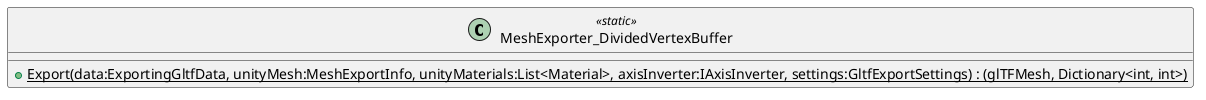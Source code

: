 @startuml
class MeshExporter_DividedVertexBuffer <<static>> {
    + {static} Export(data:ExportingGltfData, unityMesh:MeshExportInfo, unityMaterials:List<Material>, axisInverter:IAxisInverter, settings:GltfExportSettings) : (glTFMesh, Dictionary<int, int>)
}
@enduml
